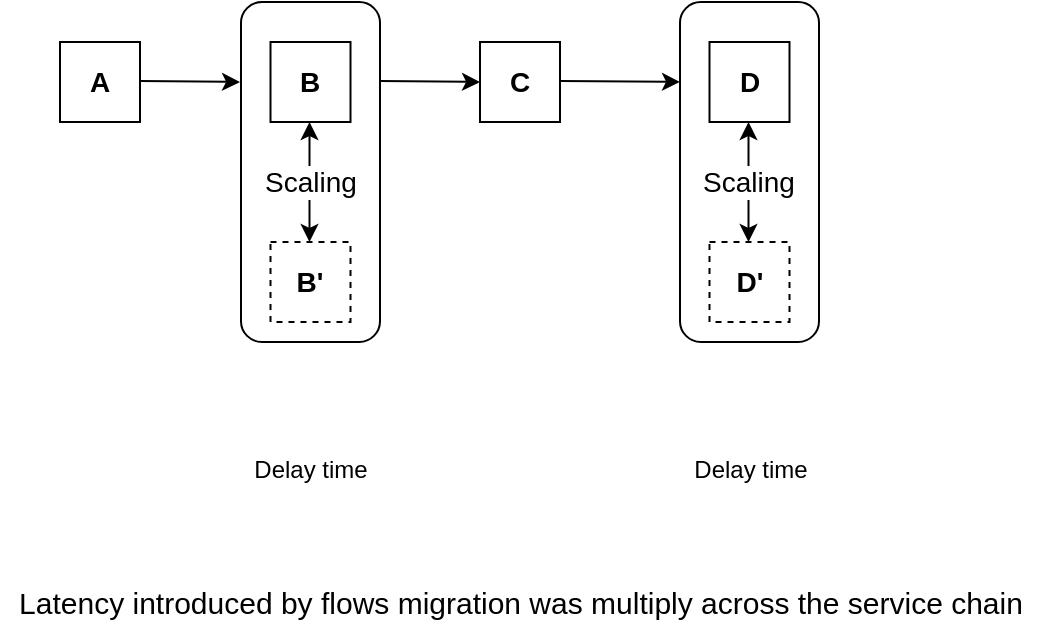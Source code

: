 <mxfile version="12.4.3" type="github" pages="1">
  <diagram id="HDyUL4YgTAdQPuVXqkOQ" name="Page-1">
    <mxGraphModel dx="1422" dy="762" grid="1" gridSize="10" guides="1" tooltips="1" connect="1" arrows="1" fold="1" page="1" pageScale="1" pageWidth="850" pageHeight="1100" math="0" shadow="0">
      <root>
        <mxCell id="0"/>
        <mxCell id="1" parent="0"/>
        <mxCell id="Ia_hDIydhNuif1PSzXbj-9" value="" style="rounded=1;whiteSpace=wrap;html=1;fontStyle=1" vertex="1" parent="1">
          <mxGeometry x="250.5" y="70" width="69.5" height="170" as="geometry"/>
        </mxCell>
        <mxCell id="Ia_hDIydhNuif1PSzXbj-1" value="&lt;font style=&quot;font-size: 14px&quot;&gt;A&lt;/font&gt;" style="whiteSpace=wrap;html=1;aspect=fixed;fontStyle=1" vertex="1" parent="1">
          <mxGeometry x="160" y="90" width="40" height="40" as="geometry"/>
        </mxCell>
        <mxCell id="Ia_hDIydhNuif1PSzXbj-2" value="&lt;font style=&quot;font-size: 14px&quot;&gt;&lt;span&gt;B&lt;/span&gt;&lt;/font&gt;" style="whiteSpace=wrap;html=1;aspect=fixed;fontStyle=1" vertex="1" parent="1">
          <mxGeometry x="265.25" y="90" width="40" height="40" as="geometry"/>
        </mxCell>
        <mxCell id="Ia_hDIydhNuif1PSzXbj-3" value="&lt;font style=&quot;font-size: 14px&quot;&gt;C&lt;/font&gt;" style="whiteSpace=wrap;html=1;aspect=fixed;fontStyle=1" vertex="1" parent="1">
          <mxGeometry x="370" y="90" width="40" height="40" as="geometry"/>
        </mxCell>
        <mxCell id="Ia_hDIydhNuif1PSzXbj-5" value="&lt;font style=&quot;font-size: 14px&quot;&gt;&lt;span&gt;B&#39;&lt;/span&gt;&lt;/font&gt;" style="whiteSpace=wrap;html=1;aspect=fixed;fontStyle=1;dashed=1;" vertex="1" parent="1">
          <mxGeometry x="265.25" y="190" width="40" height="40" as="geometry"/>
        </mxCell>
        <mxCell id="Ia_hDIydhNuif1PSzXbj-10" value="" style="endArrow=classic;html=1;" edge="1" parent="1">
          <mxGeometry width="50" height="50" relative="1" as="geometry">
            <mxPoint x="200" y="109.5" as="sourcePoint"/>
            <mxPoint x="250" y="110" as="targetPoint"/>
          </mxGeometry>
        </mxCell>
        <mxCell id="Ia_hDIydhNuif1PSzXbj-11" value="&lt;font style=&quot;font-size: 14px&quot;&gt;Scaling&lt;/font&gt;" style="endArrow=classic;startArrow=classic;html=1;" edge="1" parent="1">
          <mxGeometry width="50" height="50" relative="1" as="geometry">
            <mxPoint x="284.75" y="190" as="sourcePoint"/>
            <mxPoint x="284.75" y="130" as="targetPoint"/>
          </mxGeometry>
        </mxCell>
        <mxCell id="Ia_hDIydhNuif1PSzXbj-12" value="Delay time" style="shape=image;html=1;verticalAlign=top;verticalLabelPosition=bottom;labelBackgroundColor=#ffffff;imageAspect=0;aspect=fixed;image=https://cdn2.iconfinder.com/data/icons/essential-web-1-1/50/hourlass-waiting-time-delay-minute-128.png;dashed=1;" vertex="1" parent="1">
          <mxGeometry x="270.25" y="260" width="30" height="30" as="geometry"/>
        </mxCell>
        <mxCell id="Ia_hDIydhNuif1PSzXbj-13" value="" style="rounded=1;whiteSpace=wrap;html=1;fontStyle=1" vertex="1" parent="1">
          <mxGeometry x="470" y="70" width="69.5" height="170" as="geometry"/>
        </mxCell>
        <mxCell id="Ia_hDIydhNuif1PSzXbj-14" value="&lt;font style=&quot;font-size: 14px&quot;&gt;&lt;span&gt;D&lt;/span&gt;&lt;/font&gt;" style="whiteSpace=wrap;html=1;aspect=fixed;fontStyle=1" vertex="1" parent="1">
          <mxGeometry x="484.75" y="90" width="40" height="40" as="geometry"/>
        </mxCell>
        <mxCell id="Ia_hDIydhNuif1PSzXbj-15" value="&lt;font style=&quot;font-size: 14px&quot;&gt;&lt;span&gt;D&#39;&lt;/span&gt;&lt;/font&gt;" style="whiteSpace=wrap;html=1;aspect=fixed;fontStyle=1;dashed=1;" vertex="1" parent="1">
          <mxGeometry x="484.75" y="190" width="40" height="40" as="geometry"/>
        </mxCell>
        <mxCell id="Ia_hDIydhNuif1PSzXbj-16" value="&lt;font style=&quot;font-size: 14px&quot;&gt;Scaling&lt;/font&gt;" style="endArrow=classic;startArrow=classic;html=1;" edge="1" parent="1">
          <mxGeometry width="50" height="50" relative="1" as="geometry">
            <mxPoint x="504.25" y="190" as="sourcePoint"/>
            <mxPoint x="504.25" y="130" as="targetPoint"/>
          </mxGeometry>
        </mxCell>
        <mxCell id="Ia_hDIydhNuif1PSzXbj-17" value="Delay time" style="shape=image;html=1;verticalAlign=top;verticalLabelPosition=bottom;labelBackgroundColor=#ffffff;imageAspect=0;aspect=fixed;image=https://cdn2.iconfinder.com/data/icons/essential-web-1-1/50/hourlass-waiting-time-delay-minute-128.png;dashed=1;" vertex="1" parent="1">
          <mxGeometry x="489.75" y="260" width="30" height="30" as="geometry"/>
        </mxCell>
        <mxCell id="Ia_hDIydhNuif1PSzXbj-18" value="" style="endArrow=classic;html=1;" edge="1" parent="1">
          <mxGeometry width="50" height="50" relative="1" as="geometry">
            <mxPoint x="320" y="109.5" as="sourcePoint"/>
            <mxPoint x="370" y="110" as="targetPoint"/>
          </mxGeometry>
        </mxCell>
        <mxCell id="Ia_hDIydhNuif1PSzXbj-20" value="" style="endArrow=classic;html=1;entryX=0;entryY=0.235;entryDx=0;entryDy=0;entryPerimeter=0;" edge="1" parent="1" target="Ia_hDIydhNuif1PSzXbj-13">
          <mxGeometry width="50" height="50" relative="1" as="geometry">
            <mxPoint x="410" y="109.5" as="sourcePoint"/>
            <mxPoint x="460" y="110" as="targetPoint"/>
          </mxGeometry>
        </mxCell>
        <mxCell id="Ia_hDIydhNuif1PSzXbj-21" value="&lt;font style=&quot;font-size: 15px&quot;&gt;Latency introduced by flows migration was multiply across the service chain&lt;/font&gt;" style="text;html=1;align=center;verticalAlign=middle;resizable=0;points=[];;autosize=1;" vertex="1" parent="1">
          <mxGeometry x="130" y="360" width="520" height="20" as="geometry"/>
        </mxCell>
      </root>
    </mxGraphModel>
  </diagram>
</mxfile>
